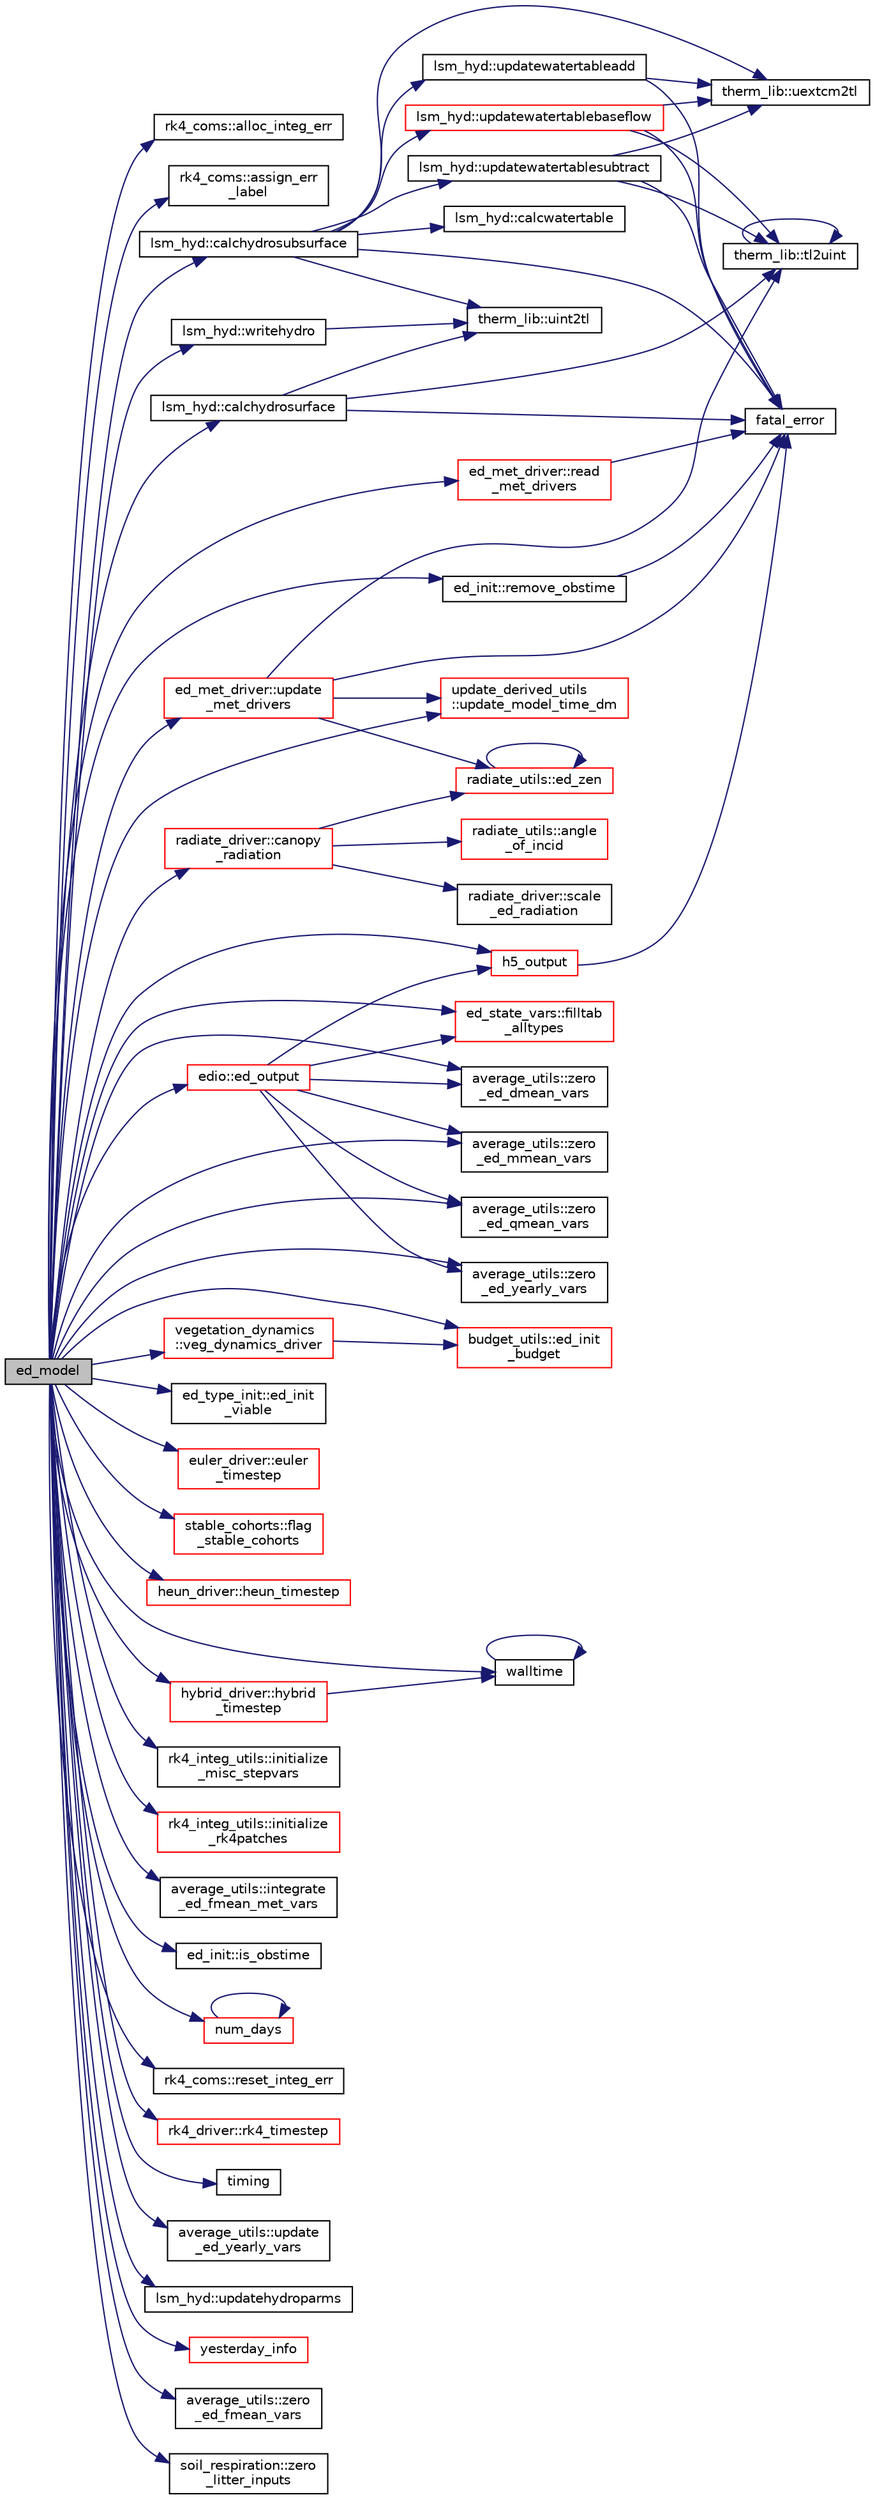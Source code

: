 digraph "ed_model"
{
 // LATEX_PDF_SIZE
  edge [fontname="Helvetica",fontsize="10",labelfontname="Helvetica",labelfontsize="10"];
  node [fontname="Helvetica",fontsize="10",shape=record];
  rankdir="LR";
  Node1 [label="ed_model",height=0.2,width=0.4,color="black", fillcolor="grey75", style="filled", fontcolor="black",tooltip="Begins, updates, and outputs results from ecosystem simulation."];
  Node1 -> Node2 [color="midnightblue",fontsize="10",style="solid",fontname="Helvetica"];
  Node2 [label="rk4_coms::alloc_integ_err",height=0.2,width=0.4,color="black", fillcolor="white", style="filled",URL="$namespacerk4__coms.html#a8266a2612a37eea2fc3106633e25f954",tooltip=" "];
  Node1 -> Node3 [color="midnightblue",fontsize="10",style="solid",fontname="Helvetica"];
  Node3 [label="rk4_coms::assign_err\l_label",height=0.2,width=0.4,color="black", fillcolor="white", style="filled",URL="$namespacerk4__coms.html#ae49c70a18c8dfa81befa51bc5244ab8c",tooltip=" "];
  Node1 -> Node4 [color="midnightblue",fontsize="10",style="solid",fontname="Helvetica"];
  Node4 [label="lsm_hyd::calchydrosubsurface",height=0.2,width=0.4,color="black", fillcolor="white", style="filled",URL="$namespacelsm__hyd.html#a1dfcc31c2799730c07fbadc323177dbf",tooltip=" "];
  Node4 -> Node5 [color="midnightblue",fontsize="10",style="solid",fontname="Helvetica"];
  Node5 [label="lsm_hyd::calcwatertable",height=0.2,width=0.4,color="black", fillcolor="white", style="filled",URL="$namespacelsm__hyd.html#af99b853c589deae2d04985febb8f7826",tooltip=" "];
  Node4 -> Node6 [color="midnightblue",fontsize="10",style="solid",fontname="Helvetica"];
  Node6 [label="fatal_error",height=0.2,width=0.4,color="black", fillcolor="white", style="filled",URL="$fatal__error_8_f90.html#a2a2bff228716ab48a81c795b348d1665",tooltip=" "];
  Node4 -> Node7 [color="midnightblue",fontsize="10",style="solid",fontname="Helvetica"];
  Node7 [label="therm_lib::uextcm2tl",height=0.2,width=0.4,color="black", fillcolor="white", style="filled",URL="$namespacetherm__lib.html#ac588ab0dc1c0c52c4c41b847be134ee9",tooltip=" "];
  Node4 -> Node8 [color="midnightblue",fontsize="10",style="solid",fontname="Helvetica"];
  Node8 [label="therm_lib::uint2tl",height=0.2,width=0.4,color="black", fillcolor="white", style="filled",URL="$namespacetherm__lib.html#a6ded17767672913967afa919fef33015",tooltip=" "];
  Node4 -> Node9 [color="midnightblue",fontsize="10",style="solid",fontname="Helvetica"];
  Node9 [label="lsm_hyd::updatewatertableadd",height=0.2,width=0.4,color="black", fillcolor="white", style="filled",URL="$namespacelsm__hyd.html#a6d798708aacfb362bce030eb52f21cfd",tooltip=" "];
  Node9 -> Node6 [color="midnightblue",fontsize="10",style="solid",fontname="Helvetica"];
  Node9 -> Node7 [color="midnightblue",fontsize="10",style="solid",fontname="Helvetica"];
  Node4 -> Node10 [color="midnightblue",fontsize="10",style="solid",fontname="Helvetica"];
  Node10 [label="lsm_hyd::updatewatertablebaseflow",height=0.2,width=0.4,color="red", fillcolor="white", style="filled",URL="$namespacelsm__hyd.html#a93557b4a451e68a404504c71916cec50",tooltip=" "];
  Node10 -> Node6 [color="midnightblue",fontsize="10",style="solid",fontname="Helvetica"];
  Node10 -> Node13 [color="midnightblue",fontsize="10",style="solid",fontname="Helvetica"];
  Node13 [label="therm_lib::tl2uint",height=0.2,width=0.4,color="black", fillcolor="white", style="filled",URL="$namespacetherm__lib.html#a3ad59a4037ed8ed57532b8ea630a7df1",tooltip=" "];
  Node13 -> Node13 [color="midnightblue",fontsize="10",style="solid",fontname="Helvetica"];
  Node10 -> Node7 [color="midnightblue",fontsize="10",style="solid",fontname="Helvetica"];
  Node4 -> Node14 [color="midnightblue",fontsize="10",style="solid",fontname="Helvetica"];
  Node14 [label="lsm_hyd::updatewatertablesubtract",height=0.2,width=0.4,color="black", fillcolor="white", style="filled",URL="$namespacelsm__hyd.html#a3e2e069be31cd104298864a8fb6ff7bf",tooltip=" "];
  Node14 -> Node6 [color="midnightblue",fontsize="10",style="solid",fontname="Helvetica"];
  Node14 -> Node13 [color="midnightblue",fontsize="10",style="solid",fontname="Helvetica"];
  Node14 -> Node7 [color="midnightblue",fontsize="10",style="solid",fontname="Helvetica"];
  Node1 -> Node15 [color="midnightblue",fontsize="10",style="solid",fontname="Helvetica"];
  Node15 [label="lsm_hyd::calchydrosurface",height=0.2,width=0.4,color="black", fillcolor="white", style="filled",URL="$namespacelsm__hyd.html#a1015a350f03e5cd3be2403a2b0a00e99",tooltip=" "];
  Node15 -> Node6 [color="midnightblue",fontsize="10",style="solid",fontname="Helvetica"];
  Node15 -> Node13 [color="midnightblue",fontsize="10",style="solid",fontname="Helvetica"];
  Node15 -> Node8 [color="midnightblue",fontsize="10",style="solid",fontname="Helvetica"];
  Node1 -> Node16 [color="midnightblue",fontsize="10",style="solid",fontname="Helvetica"];
  Node16 [label="radiate_driver::canopy\l_radiation",height=0.2,width=0.4,color="red", fillcolor="white", style="filled",URL="$namespaceradiate__driver.html#a97da645139685da924980f31f989e320",tooltip=" "];
  Node16 -> Node17 [color="midnightblue",fontsize="10",style="solid",fontname="Helvetica"];
  Node17 [label="radiate_utils::angle\l_of_incid",height=0.2,width=0.4,color="red", fillcolor="white", style="filled",URL="$namespaceradiate__utils.html#afb5a6c2df8443382f94902d35af33722",tooltip=" "];
  Node16 -> Node19 [color="midnightblue",fontsize="10",style="solid",fontname="Helvetica"];
  Node19 [label="radiate_utils::ed_zen",height=0.2,width=0.4,color="red", fillcolor="white", style="filled",URL="$namespaceradiate__utils.html#ab6af403301e564c95a9b81de699dd478",tooltip=" "];
  Node19 -> Node19 [color="midnightblue",fontsize="10",style="solid",fontname="Helvetica"];
  Node16 -> Node22 [color="midnightblue",fontsize="10",style="solid",fontname="Helvetica"];
  Node22 [label="radiate_driver::scale\l_ed_radiation",height=0.2,width=0.4,color="black", fillcolor="white", style="filled",URL="$namespaceradiate__driver.html#ab91d13a7ae94e010e01a742a8abdf3ae",tooltip=" "];
  Node1 -> Node37 [color="midnightblue",fontsize="10",style="solid",fontname="Helvetica"];
  Node37 [label="budget_utils::ed_init\l_budget",height=0.2,width=0.4,color="red", fillcolor="white", style="filled",URL="$namespacebudget__utils.html#af2d57a4e0f5db59d0ba6a65e1348de61",tooltip=" "];
  Node1 -> Node45 [color="midnightblue",fontsize="10",style="solid",fontname="Helvetica"];
  Node45 [label="ed_type_init::ed_init\l_viable",height=0.2,width=0.4,color="black", fillcolor="white", style="filled",URL="$namespaceed__type__init.html#ac567a030d873ffdb915cf47587c7d576",tooltip=" "];
  Node1 -> Node46 [color="midnightblue",fontsize="10",style="solid",fontname="Helvetica"];
  Node46 [label="edio::ed_output",height=0.2,width=0.4,color="red", fillcolor="white", style="filled",URL="$namespaceedio.html#a7ce965022ac8a52d739c5819f06f8e43",tooltip=" "];
  Node46 -> Node52 [color="midnightblue",fontsize="10",style="solid",fontname="Helvetica"];
  Node52 [label="ed_state_vars::filltab\l_alltypes",height=0.2,width=0.4,color="red", fillcolor="white", style="filled",URL="$namespaceed__state__vars.html#afdc01451213108f52d4c3ac14a804f74",tooltip="This subroutine is the main driver for filling the variable table (var_table) of ED variables."];
  Node46 -> Node117 [color="midnightblue",fontsize="10",style="solid",fontname="Helvetica"];
  Node117 [label="h5_output",height=0.2,width=0.4,color="red", fillcolor="white", style="filled",URL="$h5__output_8_f90.html#a78e65cbae2b56d1977947520a93139dd",tooltip=" "];
  Node117 -> Node6 [color="midnightblue",fontsize="10",style="solid",fontname="Helvetica"];
  Node46 -> Node136 [color="midnightblue",fontsize="10",style="solid",fontname="Helvetica"];
  Node136 [label="average_utils::zero\l_ed_dmean_vars",height=0.2,width=0.4,color="black", fillcolor="white", style="filled",URL="$namespaceaverage__utils.html#af1a2224da3c590c5645db8efa5c16c9f",tooltip=" "];
  Node46 -> Node138 [color="midnightblue",fontsize="10",style="solid",fontname="Helvetica"];
  Node138 [label="average_utils::zero\l_ed_mmean_vars",height=0.2,width=0.4,color="black", fillcolor="white", style="filled",URL="$namespaceaverage__utils.html#aa5221fd3b377dfe424dbdcb81b83c378",tooltip="This subroutine resets the monthly averages for variables actually used in the integration."];
  Node46 -> Node139 [color="midnightblue",fontsize="10",style="solid",fontname="Helvetica"];
  Node139 [label="average_utils::zero\l_ed_qmean_vars",height=0.2,width=0.4,color="black", fillcolor="white", style="filled",URL="$namespaceaverage__utils.html#a2e9cb2592327099345c147516b927f51",tooltip="This subroutine resets the mean diel once the \"Q\" file has been written."];
  Node46 -> Node140 [color="midnightblue",fontsize="10",style="solid",fontname="Helvetica"];
  Node140 [label="average_utils::zero\l_ed_yearly_vars",height=0.2,width=0.4,color="black", fillcolor="white", style="filled",URL="$namespaceaverage__utils.html#a81df7cc84b1d62f7fb950e91d410abbd",tooltip="This sub-routine re-sets the yearly variables."];
  Node1 -> Node141 [color="midnightblue",fontsize="10",style="solid",fontname="Helvetica"];
  Node141 [label="euler_driver::euler\l_timestep",height=0.2,width=0.4,color="red", fillcolor="white", style="filled",URL="$namespaceeuler__driver.html#a55664cda4554324c478d426edcc090ba",tooltip=" "];
  Node1 -> Node52 [color="midnightblue",fontsize="10",style="solid",fontname="Helvetica"];
  Node1 -> Node285 [color="midnightblue",fontsize="10",style="solid",fontname="Helvetica"];
  Node285 [label="stable_cohorts::flag\l_stable_cohorts",height=0.2,width=0.4,color="red", fillcolor="white", style="filled",URL="$namespacestable__cohorts.html#a49ef30c73c7bf9c7912bebb5207ce986",tooltip=" "];
  Node1 -> Node117 [color="midnightblue",fontsize="10",style="solid",fontname="Helvetica"];
  Node1 -> Node289 [color="midnightblue",fontsize="10",style="solid",fontname="Helvetica"];
  Node289 [label="heun_driver::heun_timestep",height=0.2,width=0.4,color="red", fillcolor="white", style="filled",URL="$namespaceheun__driver.html#afef0343ba81822423a4a5ebfa053686a",tooltip=" "];
  Node1 -> Node296 [color="midnightblue",fontsize="10",style="solid",fontname="Helvetica"];
  Node296 [label="hybrid_driver::hybrid\l_timestep",height=0.2,width=0.4,color="red", fillcolor="white", style="filled",URL="$namespacehybrid__driver.html#a579b44c8008742b4e1728108d2c7b0d3",tooltip=" "];
  Node296 -> Node305 [color="midnightblue",fontsize="10",style="solid",fontname="Helvetica"];
  Node305 [label="walltime",height=0.2,width=0.4,color="black", fillcolor="white", style="filled",URL="$utils__f_8f90.html#ad3ffdbdf7c50b9d7de84489e2e30eec5",tooltip=" "];
  Node305 -> Node305 [color="midnightblue",fontsize="10",style="solid",fontname="Helvetica"];
  Node1 -> Node307 [color="midnightblue",fontsize="10",style="solid",fontname="Helvetica"];
  Node307 [label="rk4_integ_utils::initialize\l_misc_stepvars",height=0.2,width=0.4,color="black", fillcolor="white", style="filled",URL="$namespacerk4__integ__utils.html#a0153c2edaad6ee0ff4cd412ed904a828",tooltip=" "];
  Node1 -> Node308 [color="midnightblue",fontsize="10",style="solid",fontname="Helvetica"];
  Node308 [label="rk4_integ_utils::initialize\l_rk4patches",height=0.2,width=0.4,color="red", fillcolor="white", style="filled",URL="$namespacerk4__integ__utils.html#a4bfa1d47da43801294297d415bbef021",tooltip=" "];
  Node1 -> Node323 [color="midnightblue",fontsize="10",style="solid",fontname="Helvetica"];
  Node323 [label="average_utils::integrate\l_ed_fmean_met_vars",height=0.2,width=0.4,color="black", fillcolor="white", style="filled",URL="$namespaceaverage__utils.html#acf7868319b9242daa7eea553b25f2899",tooltip="This subroutine increments the time averaged site met-forcing variables. The polygon-level averages a..."];
  Node1 -> Node324 [color="midnightblue",fontsize="10",style="solid",fontname="Helvetica"];
  Node324 [label="ed_init::is_obstime",height=0.2,width=0.4,color="black", fillcolor="white", style="filled",URL="$namespaceed__init.html#aaa0a8ad23089801b91136e56d17ebff5",tooltip="Determine whether it is observation_time."];
  Node1 -> Node325 [color="midnightblue",fontsize="10",style="solid",fontname="Helvetica"];
  Node325 [label="num_days",height=0.2,width=0.4,color="red", fillcolor="white", style="filled",URL="$invmondays_8f90.html#ac5102abe4057964dceefd23fb743bc67",tooltip=" "];
  Node325 -> Node325 [color="midnightblue",fontsize="10",style="solid",fontname="Helvetica"];
  Node1 -> Node326 [color="midnightblue",fontsize="10",style="solid",fontname="Helvetica"];
  Node326 [label="ed_met_driver::read\l_met_drivers",height=0.2,width=0.4,color="red", fillcolor="white", style="filled",URL="$namespaceed__met__driver.html#a3e78531a4abbaae7886333940f13ea3f",tooltip=" "];
  Node326 -> Node6 [color="midnightblue",fontsize="10",style="solid",fontname="Helvetica"];
  Node1 -> Node336 [color="midnightblue",fontsize="10",style="solid",fontname="Helvetica"];
  Node336 [label="ed_init::remove_obstime",height=0.2,width=0.4,color="black", fillcolor="white", style="filled",URL="$namespaceed__init.html#a13c65dbcfd65ddf809bae5ceb27d55d9",tooltip="Remove the specific entry of obstime_list and update obstime_list_len."];
  Node336 -> Node6 [color="midnightblue",fontsize="10",style="solid",fontname="Helvetica"];
  Node1 -> Node337 [color="midnightblue",fontsize="10",style="solid",fontname="Helvetica"];
  Node337 [label="rk4_coms::reset_integ_err",height=0.2,width=0.4,color="black", fillcolor="white", style="filled",URL="$namespacerk4__coms.html#aa58f2e011f087e610d94022bed90be7a",tooltip=" "];
  Node1 -> Node338 [color="midnightblue",fontsize="10",style="solid",fontname="Helvetica"];
  Node338 [label="rk4_driver::rk4_timestep",height=0.2,width=0.4,color="red", fillcolor="white", style="filled",URL="$namespacerk4__driver.html#abf8bd20405c7ed6a7bab3bdb18d8de87",tooltip=" "];
  Node1 -> Node343 [color="midnightblue",fontsize="10",style="solid",fontname="Helvetica"];
  Node343 [label="timing",height=0.2,width=0.4,color="black", fillcolor="white", style="filled",URL="$rsys_8_f90.html#a41ecaae8b0c09305c1db8113d3ab07b7",tooltip=" "];
  Node1 -> Node344 [color="midnightblue",fontsize="10",style="solid",fontname="Helvetica"];
  Node344 [label="average_utils::update\l_ed_yearly_vars",height=0.2,width=0.4,color="black", fillcolor="white", style="filled",URL="$namespaceaverage__utils.html#a81384775dd05dba144bf83e9731d5275",tooltip="This sub-routine updates the yearly variables."];
  Node1 -> Node345 [color="midnightblue",fontsize="10",style="solid",fontname="Helvetica"];
  Node345 [label="ed_met_driver::update\l_met_drivers",height=0.2,width=0.4,color="red", fillcolor="white", style="filled",URL="$namespaceed__met__driver.html#a5f35a6891b5eb05b93fef63398446519",tooltip=" "];
  Node345 -> Node19 [color="midnightblue",fontsize="10",style="solid",fontname="Helvetica"];
  Node345 -> Node6 [color="midnightblue",fontsize="10",style="solid",fontname="Helvetica"];
  Node345 -> Node13 [color="midnightblue",fontsize="10",style="solid",fontname="Helvetica"];
  Node345 -> Node351 [color="midnightblue",fontsize="10",style="solid",fontname="Helvetica"];
  Node351 [label="update_derived_utils\l::update_model_time_dm",height=0.2,width=0.4,color="red", fillcolor="white", style="filled",URL="$namespaceupdate__derived__utils.html#add8f6e17651869f7700a4e7841aaf1af",tooltip=" "];
  Node1 -> Node351 [color="midnightblue",fontsize="10",style="solid",fontname="Helvetica"];
  Node1 -> Node358 [color="midnightblue",fontsize="10",style="solid",fontname="Helvetica"];
  Node358 [label="lsm_hyd::updatehydroparms",height=0.2,width=0.4,color="black", fillcolor="white", style="filled",URL="$namespacelsm__hyd.html#ada7955aeae526996538c376e88ba4c2f",tooltip=" "];
  Node1 -> Node359 [color="midnightblue",fontsize="10",style="solid",fontname="Helvetica"];
  Node359 [label="vegetation_dynamics\l::veg_dynamics_driver",height=0.2,width=0.4,color="red", fillcolor="white", style="filled",URL="$namespacevegetation__dynamics.html#ac0aac7ba29275bab000373bd850a36e6",tooltip=" "];
  Node359 -> Node37 [color="midnightblue",fontsize="10",style="solid",fontname="Helvetica"];
  Node1 -> Node305 [color="midnightblue",fontsize="10",style="solid",fontname="Helvetica"];
  Node1 -> Node546 [color="midnightblue",fontsize="10",style="solid",fontname="Helvetica"];
  Node546 [label="lsm_hyd::writehydro",height=0.2,width=0.4,color="black", fillcolor="white", style="filled",URL="$namespacelsm__hyd.html#a42f569705161d7fd1cb95382a6167b51",tooltip=" "];
  Node546 -> Node8 [color="midnightblue",fontsize="10",style="solid",fontname="Helvetica"];
  Node1 -> Node127 [color="midnightblue",fontsize="10",style="solid",fontname="Helvetica"];
  Node127 [label="yesterday_info",height=0.2,width=0.4,color="red", fillcolor="white", style="filled",URL="$invmondays_8f90.html#a6d745d15d052174ca53789e14ba301df",tooltip=" "];
  Node1 -> Node136 [color="midnightblue",fontsize="10",style="solid",fontname="Helvetica"];
  Node1 -> Node547 [color="midnightblue",fontsize="10",style="solid",fontname="Helvetica"];
  Node547 [label="average_utils::zero\l_ed_fmean_vars",height=0.2,width=0.4,color="black", fillcolor="white", style="filled",URL="$namespaceaverage__utils.html#a40f7a4a46972fb6b9c0fe90fdc73a173",tooltip=" "];
  Node1 -> Node138 [color="midnightblue",fontsize="10",style="solid",fontname="Helvetica"];
  Node1 -> Node139 [color="midnightblue",fontsize="10",style="solid",fontname="Helvetica"];
  Node1 -> Node140 [color="midnightblue",fontsize="10",style="solid",fontname="Helvetica"];
  Node1 -> Node548 [color="midnightblue",fontsize="10",style="solid",fontname="Helvetica"];
  Node548 [label="soil_respiration::zero\l_litter_inputs",height=0.2,width=0.4,color="black", fillcolor="white", style="filled",URL="$namespacesoil__respiration.html#a899e14545985533b7c27d0f3960f2f85",tooltip=" "];
}
